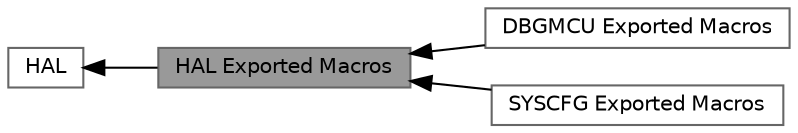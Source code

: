 digraph "HAL Exported Macros"
{
 // LATEX_PDF_SIZE
  bgcolor="transparent";
  edge [fontname=Helvetica,fontsize=10,labelfontname=Helvetica,labelfontsize=10];
  node [fontname=Helvetica,fontsize=10,shape=box,height=0.2,width=0.4];
  rankdir=LR;
  Node3 [id="Node000003",label="DBGMCU Exported Macros",height=0.2,width=0.4,color="grey40", fillcolor="white", style="filled",URL="$group___d_b_g_m_c_u___exported___macros.html",tooltip=" "];
  Node2 [id="Node000002",label="HAL",height=0.2,width=0.4,color="grey40", fillcolor="white", style="filled",URL="$group___h_a_l.html",tooltip="HAL module driver"];
  Node1 [id="Node000001",label="HAL Exported Macros",height=0.2,width=0.4,color="gray40", fillcolor="grey60", style="filled", fontcolor="black",tooltip=" "];
  Node4 [id="Node000004",label="SYSCFG Exported Macros",height=0.2,width=0.4,color="grey40", fillcolor="white", style="filled",URL="$group___s_y_s_c_f_g___exported___macros.html",tooltip=" "];
  Node2->Node1 [shape=plaintext, dir="back", style="solid"];
  Node1->Node3 [shape=plaintext, dir="back", style="solid"];
  Node1->Node4 [shape=plaintext, dir="back", style="solid"];
}

